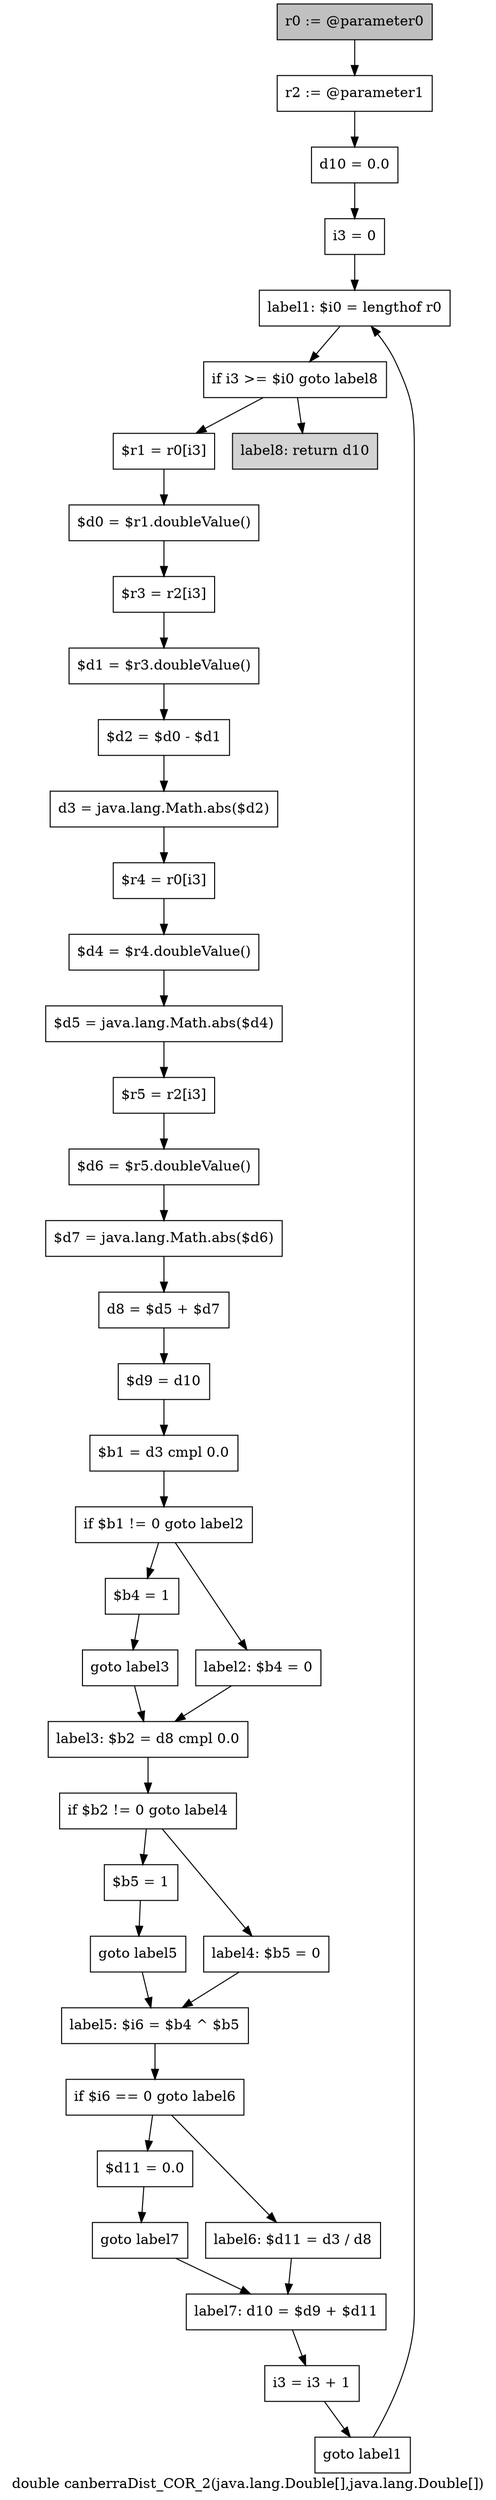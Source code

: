 digraph "double canberraDist_COR_2(java.lang.Double[],java.lang.Double[])" {
    label="double canberraDist_COR_2(java.lang.Double[],java.lang.Double[])";
    node [shape=box];
    "0" [style=filled,fillcolor=gray,label="r0 := @parameter0",];
    "1" [label="r2 := @parameter1",];
    "0"->"1";
    "2" [label="d10 = 0.0",];
    "1"->"2";
    "3" [label="i3 = 0",];
    "2"->"3";
    "4" [label="label1: $i0 = lengthof r0",];
    "3"->"4";
    "5" [label="if i3 >= $i0 goto label8",];
    "4"->"5";
    "6" [label="$r1 = r0[i3]",];
    "5"->"6";
    "38" [style=filled,fillcolor=lightgray,label="label8: return d10",];
    "5"->"38";
    "7" [label="$d0 = $r1.doubleValue()",];
    "6"->"7";
    "8" [label="$r3 = r2[i3]",];
    "7"->"8";
    "9" [label="$d1 = $r3.doubleValue()",];
    "8"->"9";
    "10" [label="$d2 = $d0 - $d1",];
    "9"->"10";
    "11" [label="d3 = java.lang.Math.abs($d2)",];
    "10"->"11";
    "12" [label="$r4 = r0[i3]",];
    "11"->"12";
    "13" [label="$d4 = $r4.doubleValue()",];
    "12"->"13";
    "14" [label="$d5 = java.lang.Math.abs($d4)",];
    "13"->"14";
    "15" [label="$r5 = r2[i3]",];
    "14"->"15";
    "16" [label="$d6 = $r5.doubleValue()",];
    "15"->"16";
    "17" [label="$d7 = java.lang.Math.abs($d6)",];
    "16"->"17";
    "18" [label="d8 = $d5 + $d7",];
    "17"->"18";
    "19" [label="$d9 = d10",];
    "18"->"19";
    "20" [label="$b1 = d3 cmpl 0.0",];
    "19"->"20";
    "21" [label="if $b1 != 0 goto label2",];
    "20"->"21";
    "22" [label="$b4 = 1",];
    "21"->"22";
    "24" [label="label2: $b4 = 0",];
    "21"->"24";
    "23" [label="goto label3",];
    "22"->"23";
    "25" [label="label3: $b2 = d8 cmpl 0.0",];
    "23"->"25";
    "24"->"25";
    "26" [label="if $b2 != 0 goto label4",];
    "25"->"26";
    "27" [label="$b5 = 1",];
    "26"->"27";
    "29" [label="label4: $b5 = 0",];
    "26"->"29";
    "28" [label="goto label5",];
    "27"->"28";
    "30" [label="label5: $i6 = $b4 ^ $b5",];
    "28"->"30";
    "29"->"30";
    "31" [label="if $i6 == 0 goto label6",];
    "30"->"31";
    "32" [label="$d11 = 0.0",];
    "31"->"32";
    "34" [label="label6: $d11 = d3 / d8",];
    "31"->"34";
    "33" [label="goto label7",];
    "32"->"33";
    "35" [label="label7: d10 = $d9 + $d11",];
    "33"->"35";
    "34"->"35";
    "36" [label="i3 = i3 + 1",];
    "35"->"36";
    "37" [label="goto label1",];
    "36"->"37";
    "37"->"4";
}
